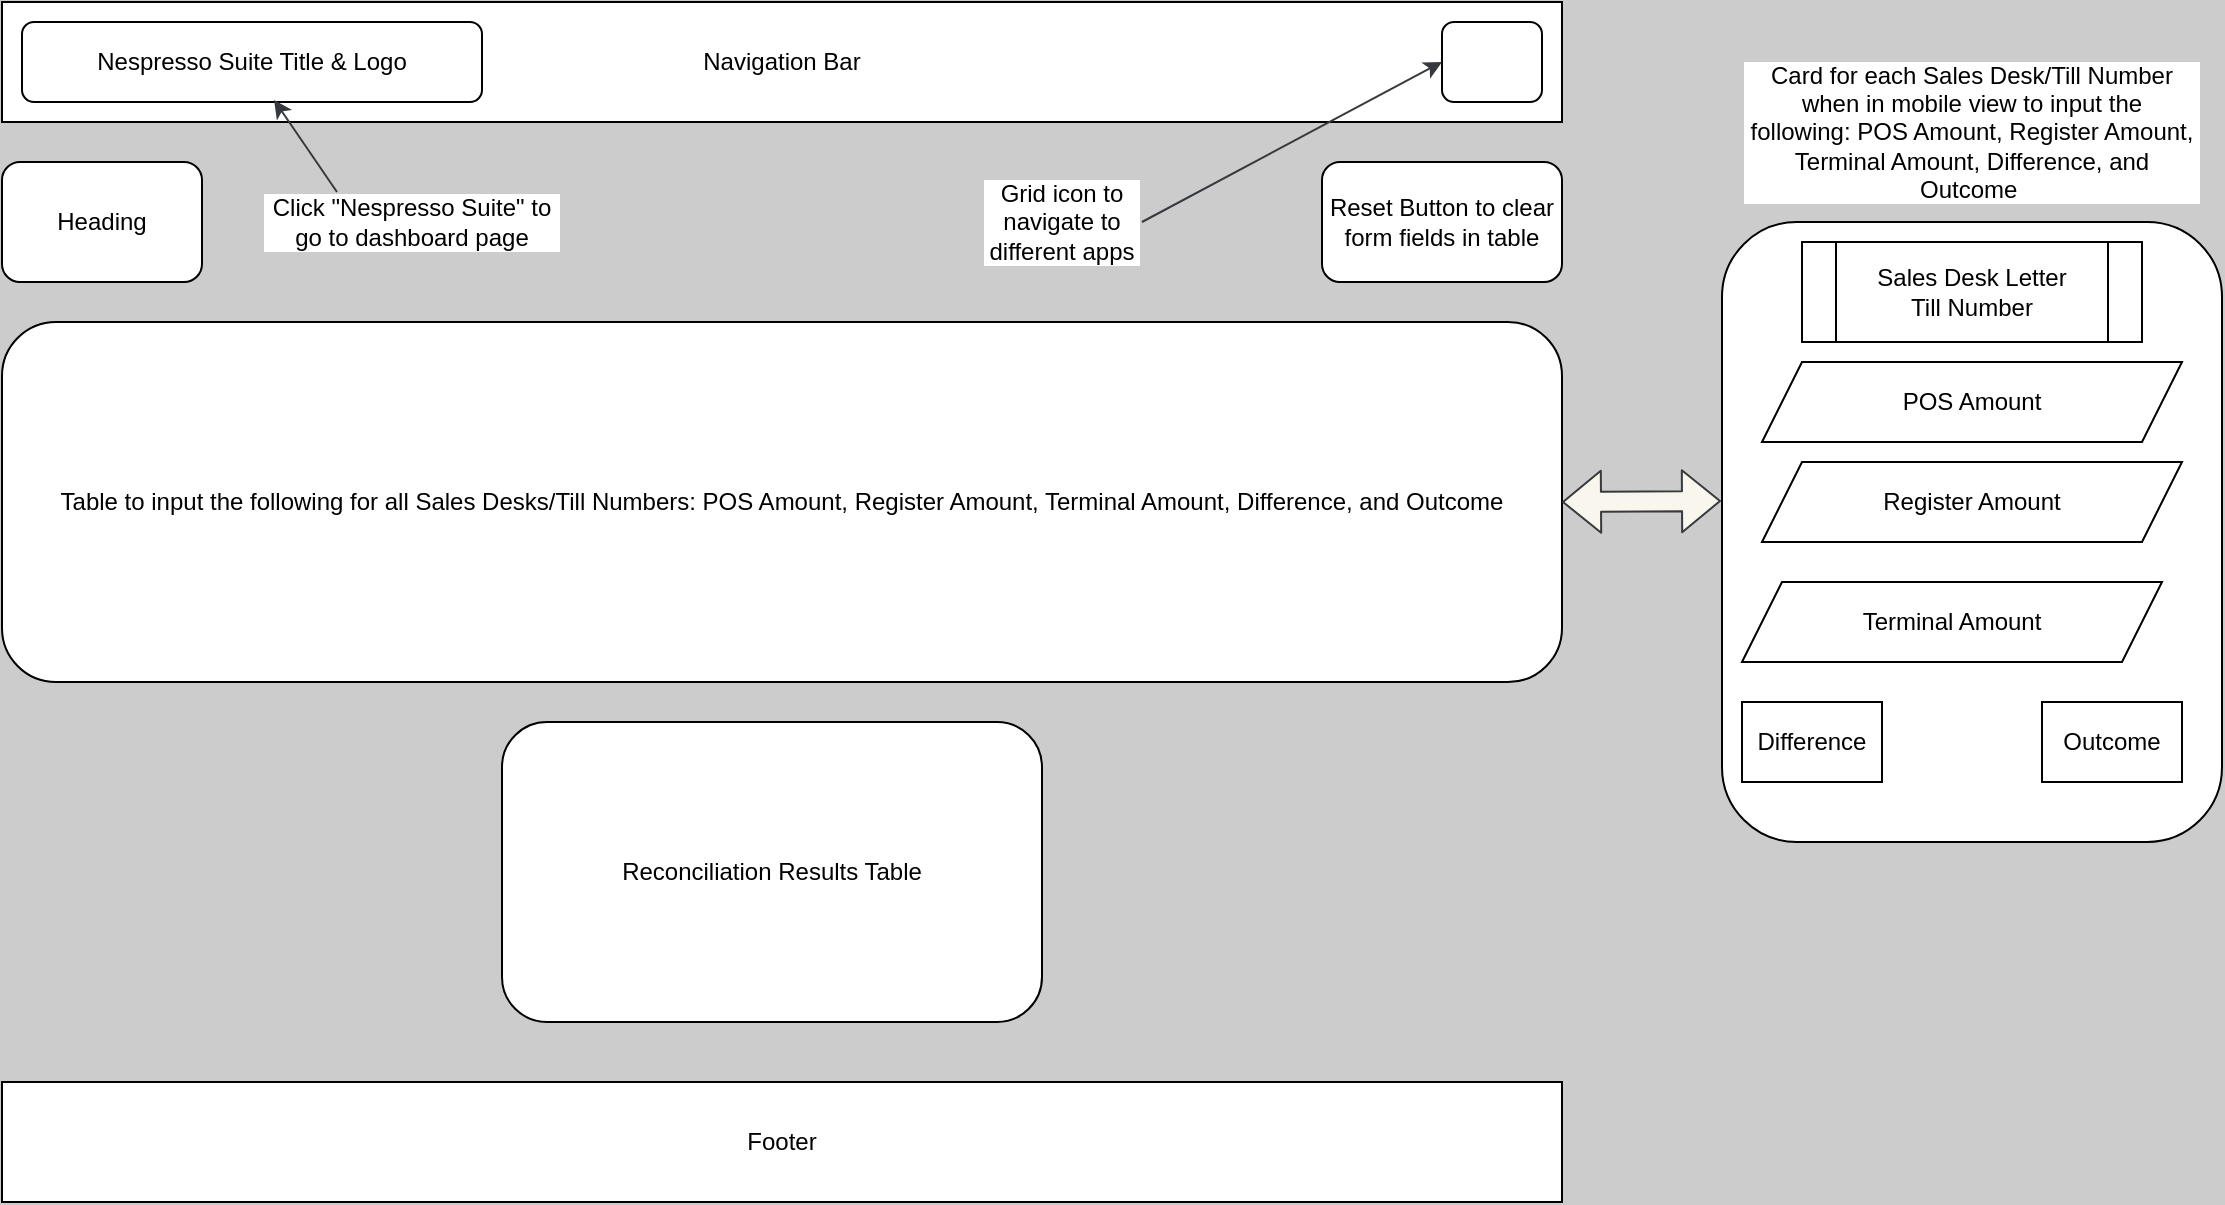 <mxfile>
    <diagram id="RxPv6xupyiPjXx5Fq1Mp" name="Card Reconciliation - Desktop View">
        <mxGraphModel dx="815" dy="849" grid="1" gridSize="10" guides="1" tooltips="1" connect="1" arrows="1" fold="1" page="1" pageScale="1" pageWidth="850" pageHeight="1100" background="#CCCCCC" math="0" shadow="0">
            <root>
                <mxCell id="0"/>
                <mxCell id="1" parent="0"/>
                <mxCell id="2" value="Navigation Bar" style="rounded=0;whiteSpace=wrap;html=1;" parent="1" vertex="1">
                    <mxGeometry x="20" y="20" width="780" height="60" as="geometry"/>
                </mxCell>
                <mxCell id="3" value="Footer" style="rounded=0;whiteSpace=wrap;html=1;" parent="1" vertex="1">
                    <mxGeometry x="20" y="560" width="780" height="60" as="geometry"/>
                </mxCell>
                <mxCell id="rbakoWBd-FfG9HpFcR_M-4" value="Table to input the following for all Sales Desks/Till Numbers: POS Amount, Register Amount, Terminal Amount, Difference, and Outcome" style="rounded=1;whiteSpace=wrap;html=1;" parent="1" vertex="1">
                    <mxGeometry x="20" y="180" width="780" height="180" as="geometry"/>
                </mxCell>
                <mxCell id="rbakoWBd-FfG9HpFcR_M-5" value="Heading" style="rounded=1;whiteSpace=wrap;html=1;" parent="1" vertex="1">
                    <mxGeometry x="20" y="100" width="100" height="60" as="geometry"/>
                </mxCell>
                <mxCell id="rbakoWBd-FfG9HpFcR_M-6" value="Reset Button to clear form fields in table" style="rounded=1;whiteSpace=wrap;html=1;" parent="1" vertex="1">
                    <mxGeometry x="680" y="100" width="120" height="60" as="geometry"/>
                </mxCell>
                <mxCell id="rbakoWBd-FfG9HpFcR_M-7" value="Reconciliation Results Table" style="rounded=1;whiteSpace=wrap;html=1;" parent="1" vertex="1">
                    <mxGeometry x="270" y="380" width="270" height="150" as="geometry"/>
                </mxCell>
                <mxCell id="rbakoWBd-FfG9HpFcR_M-8" value="" style="rounded=1;whiteSpace=wrap;html=1;" parent="1" vertex="1">
                    <mxGeometry x="740" y="30" width="50" height="40" as="geometry"/>
                </mxCell>
                <mxCell id="rbakoWBd-FfG9HpFcR_M-9" value="Nespresso Suite Title &amp;amp; Logo" style="rounded=1;whiteSpace=wrap;html=1;" parent="1" vertex="1">
                    <mxGeometry x="30" y="30" width="230" height="40" as="geometry"/>
                </mxCell>
                <mxCell id="rbakoWBd-FfG9HpFcR_M-11" style="edgeStyle=none;html=1;exitX=1;exitY=0.5;exitDx=0;exitDy=0;entryX=0;entryY=0.5;entryDx=0;entryDy=0;labelBorderColor=#FFFFFF;textShadow=1;fillColor=#f9f7ed;strokeColor=#36393d;" parent="1" source="rbakoWBd-FfG9HpFcR_M-10" target="rbakoWBd-FfG9HpFcR_M-8" edge="1">
                    <mxGeometry relative="1" as="geometry"/>
                </mxCell>
                <mxCell id="rbakoWBd-FfG9HpFcR_M-10" value="Grid icon to navigate to different apps" style="text;html=1;align=center;verticalAlign=middle;whiteSpace=wrap;rounded=0;labelBackgroundColor=#FFFFFF;" parent="1" vertex="1">
                    <mxGeometry x="510" y="100" width="80" height="60" as="geometry"/>
                </mxCell>
                <mxCell id="rbakoWBd-FfG9HpFcR_M-12" value="Click &quot;Nespresso Suite&quot; to go to dashboard page" style="text;html=1;align=center;verticalAlign=middle;whiteSpace=wrap;rounded=0;labelBackgroundColor=#FFFFFF;" parent="1" vertex="1">
                    <mxGeometry x="150" y="115" width="150" height="30" as="geometry"/>
                </mxCell>
                <mxCell id="rbakoWBd-FfG9HpFcR_M-13" style="edgeStyle=none;html=1;exitX=0.25;exitY=0;exitDx=0;exitDy=0;entryX=0.548;entryY=0.975;entryDx=0;entryDy=0;entryPerimeter=0;labelBorderColor=#FFFFFF;textShadow=1;fillColor=#f9f7ed;strokeColor=#36393d;" parent="1" source="rbakoWBd-FfG9HpFcR_M-12" target="rbakoWBd-FfG9HpFcR_M-9" edge="1">
                    <mxGeometry relative="1" as="geometry"/>
                </mxCell>
                <mxCell id="fxsCdmerDWngy6YxazjO-3" value="" style="rounded=1;whiteSpace=wrap;html=1;" parent="1" vertex="1">
                    <mxGeometry x="880" y="130" width="250" height="310" as="geometry"/>
                </mxCell>
                <mxCell id="fxsCdmerDWngy6YxazjO-4" value="POS Amount" style="shape=parallelogram;perimeter=parallelogramPerimeter;whiteSpace=wrap;html=1;fixedSize=1;strokeColor=default;align=center;verticalAlign=middle;fontFamily=Helvetica;fontSize=12;fontColor=default;fillColor=default;" parent="1" vertex="1">
                    <mxGeometry x="900" y="200" width="210" height="40" as="geometry"/>
                </mxCell>
                <mxCell id="fxsCdmerDWngy6YxazjO-6" value="Register Amount" style="shape=parallelogram;perimeter=parallelogramPerimeter;whiteSpace=wrap;html=1;fixedSize=1;strokeColor=default;align=center;verticalAlign=middle;fontFamily=Helvetica;fontSize=12;fontColor=default;fillColor=default;" parent="1" vertex="1">
                    <mxGeometry x="900" y="250" width="210" height="40" as="geometry"/>
                </mxCell>
                <mxCell id="fxsCdmerDWngy6YxazjO-7" value="Terminal Amount" style="shape=parallelogram;perimeter=parallelogramPerimeter;whiteSpace=wrap;html=1;fixedSize=1;strokeColor=default;align=center;verticalAlign=middle;fontFamily=Helvetica;fontSize=12;fontColor=default;fillColor=default;" parent="1" vertex="1">
                    <mxGeometry x="890" y="310" width="210" height="40" as="geometry"/>
                </mxCell>
                <mxCell id="fxsCdmerDWngy6YxazjO-9" value="Sales Desk Letter&lt;div&gt;Till Number&lt;/div&gt;" style="shape=process;whiteSpace=wrap;html=1;backgroundOutline=1;" parent="1" vertex="1">
                    <mxGeometry x="920" y="140" width="170" height="50" as="geometry"/>
                </mxCell>
                <mxCell id="fxsCdmerDWngy6YxazjO-13" value="Difference" style="rounded=0;whiteSpace=wrap;html=1;" parent="1" vertex="1">
                    <mxGeometry x="890" y="370" width="70" height="40" as="geometry"/>
                </mxCell>
                <mxCell id="fxsCdmerDWngy6YxazjO-14" value="Outcome" style="rounded=0;whiteSpace=wrap;html=1;" parent="1" vertex="1">
                    <mxGeometry x="1040" y="370" width="70" height="40" as="geometry"/>
                </mxCell>
                <mxCell id="fxsCdmerDWngy6YxazjO-16" value="Card for each Sales Desk/Till Number when in mobile view to input the following:&amp;nbsp;&lt;span style=&quot;color: rgb(0, 0, 0);&quot;&gt;POS Amount, Register Amount, Terminal Amount, Difference, and Outcome&lt;/span&gt;&amp;nbsp;" style="text;html=1;align=center;verticalAlign=middle;whiteSpace=wrap;rounded=0;labelBackgroundColor=#FFFFFF;" parent="1" vertex="1">
                    <mxGeometry x="890" y="70" width="230" height="30" as="geometry"/>
                </mxCell>
                <mxCell id="fxsCdmerDWngy6YxazjO-17" value="" style="shape=flexArrow;endArrow=classic;startArrow=classic;html=1;exitX=1;exitY=0.5;exitDx=0;exitDy=0;entryX=-0.002;entryY=0.45;entryDx=0;entryDy=0;entryPerimeter=0;labelBorderColor=#FFFFFF;fillColor=#f9f7ed;fillStyle=auto;strokeColor=#36393d;" parent="1" source="rbakoWBd-FfG9HpFcR_M-4" target="fxsCdmerDWngy6YxazjO-3" edge="1">
                    <mxGeometry width="100" height="100" relative="1" as="geometry">
                        <mxPoint x="780" y="320" as="sourcePoint"/>
                        <mxPoint x="870" y="300" as="targetPoint"/>
                    </mxGeometry>
                </mxCell>
            </root>
        </mxGraphModel>
    </diagram>
</mxfile>